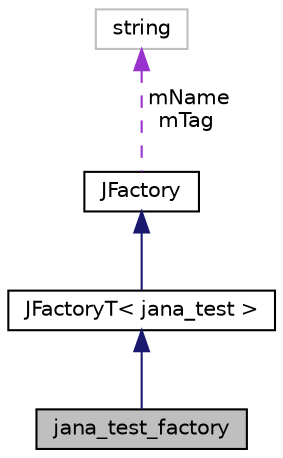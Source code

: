 digraph "jana_test_factory"
{
  edge [fontname="Helvetica",fontsize="10",labelfontname="Helvetica",labelfontsize="10"];
  node [fontname="Helvetica",fontsize="10",shape=record];
  Node1 [label="jana_test_factory",height=0.2,width=0.4,color="black", fillcolor="grey75", style="filled" fontcolor="black"];
  Node2 -> Node1 [dir="back",color="midnightblue",fontsize="10",style="solid",fontname="Helvetica"];
  Node2 [label="JFactoryT\< jana_test \>",height=0.2,width=0.4,color="black", fillcolor="white", style="filled",URL="$class_j_factory_t.html"];
  Node3 -> Node2 [dir="back",color="midnightblue",fontsize="10",style="solid",fontname="Helvetica"];
  Node3 [label="JFactory",height=0.2,width=0.4,color="black", fillcolor="white", style="filled",URL="$class_j_factory.html"];
  Node4 -> Node3 [dir="back",color="darkorchid3",fontsize="10",style="dashed",label=" mName\nmTag" ,fontname="Helvetica"];
  Node4 [label="string",height=0.2,width=0.4,color="grey75", fillcolor="white", style="filled"];
}
